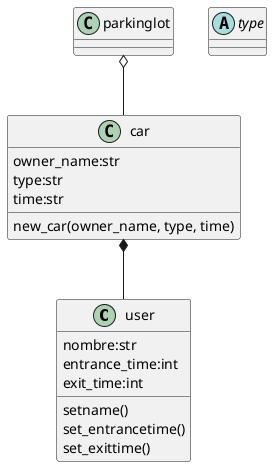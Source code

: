 @startuml
class user{
nombre:str
entrance_time:int
exit_time:int
setname()
set_entrancetime()
set_exittime()
}

class car{
owner_name:str
type:str
time:str
new_car(owner_name, type, time)
}
abstract type


parkinglot o-- car
car *-- user
@enduml
